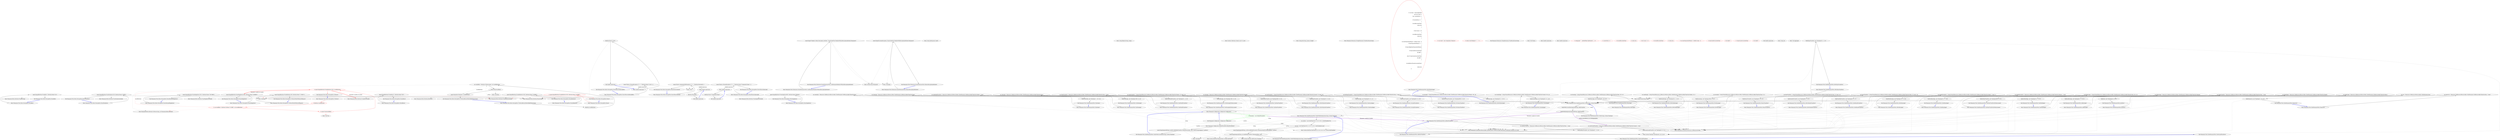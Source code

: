 digraph  {
m2_51 [cluster="Humanizer.Bytes.ByteSize.FromBits(long)", file="EnumExtensions.cs", label="Entry Humanizer.Bytes.ByteSize.FromBits(long)", span="93-93"];
m2_5 [cluster="Unk.Equal", file="EnumExtensions.cs", label="Entry Unk.Equal", span=""];
m2_26 [cluster="Humanizer.Tests.Bytes.ParsingTests.TryParseWorksWithLotsOfSpaces()", file="EnumExtensions.cs", label="Entry Humanizer.Tests.Bytes.ParsingTests.TryParseWorksWithLotsOfSpaces()", span="45-45"];
m2_27 [cluster="Humanizer.Tests.Bytes.ParsingTests.TryParseWorksWithLotsOfSpaces()", file="EnumExtensions.cs", label="Assert.Equal(ByteSize.FromKilobytes(100), ByteSize.Parse('' 100 KB ''))", span="47-47"];
m2_28 [cluster="Humanizer.Tests.Bytes.ParsingTests.TryParseWorksWithLotsOfSpaces()", file="EnumExtensions.cs", label="Exit Humanizer.Tests.Bytes.ParsingTests.TryParseWorksWithLotsOfSpaces()", span="45-45"];
m2_12 [cluster="Humanizer.Bytes.ByteSize.TryParse(string, out Humanizer.Bytes.ByteSize)", file="EnumExtensions.cs", label="Entry Humanizer.Bytes.ByteSize.TryParse(string, out Humanizer.Bytes.ByteSize)", span="280-280"];
m2_17 [cluster="Humanizer.Bytes.ByteSize.FromMegabytes(double)", file="EnumExtensions.cs", label="Entry Humanizer.Bytes.ByteSize.FromMegabytes(double)", span="108-108"];
m2_55 [cluster="Humanizer.Bytes.ByteSize.FromBytes(double)", file="EnumExtensions.cs", label="Entry Humanizer.Bytes.ByteSize.FromBytes(double)", span="98-98"];
m2_32 [cluster="Unk.>", file="EnumExtensions.cs", label="Entry Unk.>", span=""];
m2_18 [cluster="Humanizer.Tests.Bytes.ParsingTests.TryParseReturnsFalseOnBadValue(string)", file="EnumExtensions.cs", label="Entry Humanizer.Tests.Bytes.ParsingTests.TryParseReturnsFalseOnBadValue(string)", span="35-35"];
m2_19 [cluster="Humanizer.Tests.Bytes.ParsingTests.TryParseReturnsFalseOnBadValue(string)", file="EnumExtensions.cs", label="ByteSize resultByteSize", span="37-37"];
m2_20 [cluster="Humanizer.Tests.Bytes.ParsingTests.TryParseReturnsFalseOnBadValue(string)", file="EnumExtensions.cs", label="var resultBool = ByteSize.TryParse(input, out resultByteSize)", span="38-38"];
m2_21 [cluster="Humanizer.Tests.Bytes.ParsingTests.TryParseReturnsFalseOnBadValue(string)", file="EnumExtensions.cs", label="Assert.False(resultBool)", span="40-40"];
m2_22 [cluster="Humanizer.Tests.Bytes.ParsingTests.TryParseReturnsFalseOnBadValue(string)", file="EnumExtensions.cs", label="Assert.Equal(new ByteSize(), resultByteSize)", span="41-41"];
m2_23 [cluster="Humanizer.Tests.Bytes.ParsingTests.TryParseReturnsFalseOnBadValue(string)", file="EnumExtensions.cs", label="Exit Humanizer.Tests.Bytes.ParsingTests.TryParseReturnsFalseOnBadValue(string)", span="35-35"];
m2_24 [cluster="Unk.False", file="EnumExtensions.cs", label="Entry Unk.False", span=""];
m2_48 [cluster="Humanizer.Tests.Bytes.ParsingTests.ParseBits()", file="EnumExtensions.cs", label="Entry Humanizer.Tests.Bytes.ParsingTests.ParseBits()", span="69-69"];
m2_49 [cluster="Humanizer.Tests.Bytes.ParsingTests.ParseBits()", file="EnumExtensions.cs", label="Assert.Equal(ByteSize.FromBits(1), ByteSize.Parse(''1b''))", span="71-71"];
m2_50 [cluster="Humanizer.Tests.Bytes.ParsingTests.ParseBits()", file="EnumExtensions.cs", label="Exit Humanizer.Tests.Bytes.ParsingTests.ParseBits()", span="69-69"];
m2_42 [cluster="Humanizer.Tests.Bytes.ParsingTests.ParseThrowsOnNull()", file="EnumExtensions.cs", label="Entry Humanizer.Tests.Bytes.ParsingTests.ParseThrowsOnNull()", span="63-63"];
m2_43 [cluster="Humanizer.Tests.Bytes.ParsingTests.ParseThrowsOnNull()", file="EnumExtensions.cs", label="Assert.Throws<ArgumentNullException>(() => { ByteSize.Parse(null); })", span="65-65"];
m2_44 [cluster="Humanizer.Tests.Bytes.ParsingTests.ParseThrowsOnNull()", file="EnumExtensions.cs", label="Exit Humanizer.Tests.Bytes.ParsingTests.ParseThrowsOnNull()", span="63-63"];
m2_4 [cluster="Humanizer.Bytes.ByteSize.Parse(string)", file="EnumExtensions.cs", label="Entry Humanizer.Bytes.ByteSize.Parse(string)", span="354-354"];
m2_29 [cluster="Humanizer.Tests.Bytes.ParsingTests.ParseThrowsOnPartialBits()", file="EnumExtensions.cs", label="Entry Humanizer.Tests.Bytes.ParsingTests.ParseThrowsOnPartialBits()", span="51-51"];
m2_30 [cluster="Humanizer.Tests.Bytes.ParsingTests.ParseThrowsOnPartialBits()", file="EnumExtensions.cs", label="Assert.Throws<FormatException>(() => { ByteSize.Parse(''10.5b''); })", span="53-53"];
m2_31 [cluster="Humanizer.Tests.Bytes.ParsingTests.ParseThrowsOnPartialBits()", file="EnumExtensions.cs", label="Exit Humanizer.Tests.Bytes.ParsingTests.ParseThrowsOnPartialBits()", span="51-51"];
m2_66 [cluster="Humanizer.Tests.Bytes.ParsingTests.ParseTerabytes()", file="EnumExtensions.cs", label="Entry Humanizer.Tests.Bytes.ParsingTests.ParseTerabytes()", span="99-99"];
m2_67 [cluster="Humanizer.Tests.Bytes.ParsingTests.ParseTerabytes()", file="EnumExtensions.cs", label="Assert.Equal(ByteSize.FromTerabytes(100), ByteSize.Parse(''100TB''))", span="101-101"];
m2_68 [cluster="Humanizer.Tests.Bytes.ParsingTests.ParseTerabytes()", file="EnumExtensions.cs", label="Exit Humanizer.Tests.Bytes.ParsingTests.ParseTerabytes()", span="99-99"];
m2_69 [cluster="Humanizer.Bytes.ByteSize.FromTerabytes(double)", file="EnumExtensions.cs", label="Entry Humanizer.Bytes.ByteSize.FromTerabytes(double)", span="118-118"];
m2_36 [cluster="Humanizer.Tests.Bytes.ParsingTests.ParseThrowsOnInvalid()", file="EnumExtensions.cs", label="Entry Humanizer.Tests.Bytes.ParsingTests.ParseThrowsOnInvalid()", span="57-57"];
m2_37 [cluster="Humanizer.Tests.Bytes.ParsingTests.ParseThrowsOnInvalid()", file="EnumExtensions.cs", label="Assert.Throws<FormatException>(() => { ByteSize.Parse(''Unexpected Value''); })", span="59-59"];
m2_38 [cluster="Humanizer.Tests.Bytes.ParsingTests.ParseThrowsOnInvalid()", file="EnumExtensions.cs", label="Exit Humanizer.Tests.Bytes.ParsingTests.ParseThrowsOnInvalid()", span="57-57"];
m2_59 [cluster="Humanizer.Tests.Bytes.ParsingTests.ParseMegabytes()", file="EnumExtensions.cs", label="Entry Humanizer.Tests.Bytes.ParsingTests.ParseMegabytes()", span="87-87"];
m2_60 [cluster="Humanizer.Tests.Bytes.ParsingTests.ParseMegabytes()", file="EnumExtensions.cs", label="Assert.Equal(ByteSize.FromMegabytes(1000), ByteSize.Parse(''1000MB''))", span="89-89"];
m2_61 [cluster="Humanizer.Tests.Bytes.ParsingTests.ParseMegabytes()", file="EnumExtensions.cs", label="Exit Humanizer.Tests.Bytes.ParsingTests.ParseMegabytes()", span="87-87"];
m2_56 [cluster="Humanizer.Tests.Bytes.ParsingTests.ParseKilobytes()", file="EnumExtensions.cs", label="Entry Humanizer.Tests.Bytes.ParsingTests.ParseKilobytes()", span="81-81"];
m2_57 [cluster="Humanizer.Tests.Bytes.ParsingTests.ParseKilobytes()", file="EnumExtensions.cs", label="Assert.Equal(ByteSize.FromKilobytes(1020), ByteSize.Parse(''1020KB''))", span="83-83"];
m2_58 [cluster="Humanizer.Tests.Bytes.ParsingTests.ParseKilobytes()", file="EnumExtensions.cs", label="Exit Humanizer.Tests.Bytes.ParsingTests.ParseKilobytes()", span="81-81"];
m2_65 [cluster="Humanizer.Bytes.ByteSize.FromGigabytes(double)", file="EnumExtensions.cs", label="Entry Humanizer.Bytes.ByteSize.FromGigabytes(double)", span="113-113"];
m2_3 [cluster="Humanizer.Bytes.ByteSize.FromKilobytes(double)", file="EnumExtensions.cs", label="Entry Humanizer.Bytes.ByteSize.FromKilobytes(double)", span="103-103"];
m2_0 [cluster="Humanizer.Tests.Bytes.ParsingTests.Parse()", file="EnumExtensions.cs", label="Entry Humanizer.Tests.Bytes.ParsingTests.Parse()", span="10-10"];
m2_1 [cluster="Humanizer.Tests.Bytes.ParsingTests.Parse()", color=red, community=0, file="EnumExtensions.cs", label="0: Assert.Equal(ByteSize.FromKilobytes(1020), ByteSize.Parse(''1020KB''))", span="12-12"];
m2_2 [cluster="Humanizer.Tests.Bytes.ParsingTests.Parse()", file="EnumExtensions.cs", label="Exit Humanizer.Tests.Bytes.ParsingTests.Parse()", span="10-10"];
m2_45 [cluster="lambda expression", file="EnumExtensions.cs", label="Entry lambda expression", span="65-65"];
m2_33 [cluster="lambda expression", file="EnumExtensions.cs", label="Entry lambda expression", span="53-53"];
m2_34 [cluster="lambda expression", file="EnumExtensions.cs", label="ByteSize.Parse(''10.5b'')", span="53-53"];
m2_35 [cluster="lambda expression", file="EnumExtensions.cs", label="Exit lambda expression", span="53-53"];
m2_39 [cluster="lambda expression", file="EnumExtensions.cs", label="Entry lambda expression", span="59-59"];
m2_40 [cluster="lambda expression", file="EnumExtensions.cs", label="ByteSize.Parse(''Unexpected Value'')", span="59-59"];
m2_41 [cluster="lambda expression", file="EnumExtensions.cs", label="Exit lambda expression", span="59-59"];
m2_46 [cluster="lambda expression", file="EnumExtensions.cs", label="ByteSize.Parse(null)", span="65-65"];
m2_47 [cluster="lambda expression", file="EnumExtensions.cs", label="Exit lambda expression", span="65-65"];
m2_62 [cluster="Humanizer.Tests.Bytes.ParsingTests.ParseGigabytes()", file="EnumExtensions.cs", label="Entry Humanizer.Tests.Bytes.ParsingTests.ParseGigabytes()", span="93-93"];
m2_63 [cluster="Humanizer.Tests.Bytes.ParsingTests.ParseGigabytes()", file="EnumExtensions.cs", label="Assert.Equal(ByteSize.FromGigabytes(805), ByteSize.Parse(''805GB''))", span="95-95"];
m2_64 [cluster="Humanizer.Tests.Bytes.ParsingTests.ParseGigabytes()", file="EnumExtensions.cs", label="Exit Humanizer.Tests.Bytes.ParsingTests.ParseGigabytes()", span="93-93"];
m2_13 [cluster="Unk.True", file="EnumExtensions.cs", label="Entry Unk.True", span=""];
m2_25 [cluster="Humanizer.Bytes.ByteSize.ByteSize()", file="EnumExtensions.cs", label="Entry Humanizer.Bytes.ByteSize.ByteSize()", span="8-8"];
m2_52 [cluster="Humanizer.Tests.Bytes.ParsingTests.ParseBytes()", file="EnumExtensions.cs", label="Entry Humanizer.Tests.Bytes.ParsingTests.ParseBytes()", span="75-75"];
m2_53 [cluster="Humanizer.Tests.Bytes.ParsingTests.ParseBytes()", file="EnumExtensions.cs", label="Assert.Equal(ByteSize.FromBytes(1), ByteSize.Parse(''1B''))", span="77-77"];
m2_54 [cluster="Humanizer.Tests.Bytes.ParsingTests.ParseBytes()", file="EnumExtensions.cs", label="Exit Humanizer.Tests.Bytes.ParsingTests.ParseBytes()", span="75-75"];
m2_6 [cluster="Humanizer.Tests.Bytes.ParsingTests.TryParse()", file="EnumExtensions.cs", label="Entry Humanizer.Tests.Bytes.ParsingTests.TryParse()", span="16-16"];
m2_7 [cluster="Humanizer.Tests.Bytes.ParsingTests.TryParse()", color=red, community=0, file="EnumExtensions.cs", label="0: ByteSize resultByteSize", span="18-18"];
m2_8 [cluster="Humanizer.Tests.Bytes.ParsingTests.TryParse()", color=red, community=0, file="EnumExtensions.cs", label="0: var resultBool = ByteSize.TryParse(''1020KB'', out resultByteSize)", span="19-19"];
m2_9 [cluster="Humanizer.Tests.Bytes.ParsingTests.TryParse()", color=red, community=0, file="EnumExtensions.cs", label="0: Assert.True(resultBool)", span="21-21"];
m2_10 [cluster="Humanizer.Tests.Bytes.ParsingTests.TryParse()", color=red, community=0, file="EnumExtensions.cs", label="0: Assert.Equal(ByteSize.FromKilobytes(1020), resultByteSize)", span="22-22"];
m2_11 [cluster="Humanizer.Tests.Bytes.ParsingTests.TryParse()", file="EnumExtensions.cs", label="Exit Humanizer.Tests.Bytes.ParsingTests.TryParse()", span="16-16"];
m2_14 [cluster="Humanizer.Tests.Bytes.ParsingTests.ParseDecimalMegabytes()", file="EnumExtensions.cs", label="Entry Humanizer.Tests.Bytes.ParsingTests.ParseDecimalMegabytes()", span="26-26"];
m2_15 [cluster="Humanizer.Tests.Bytes.ParsingTests.ParseDecimalMegabytes()", file="EnumExtensions.cs", label="Assert.Equal(ByteSize.FromMegabytes(100.5), ByteSize.Parse(''100.5MB''))", span="28-28"];
m2_16 [cluster="Humanizer.Tests.Bytes.ParsingTests.ParseDecimalMegabytes()", file="EnumExtensions.cs", label="Exit Humanizer.Tests.Bytes.ParsingTests.ParseDecimalMegabytes()", span="26-26"];
m3_4 [cluster="Unk.Equal", file="EnumExtensionsTests.cs", label="Entry Unk.Equal", span=""];
m3_5 [cluster="Humanizer.Tests.Extensions.EnumExtensionsTests.CanHumanizeMembersWithoutDescriptionAttribute()", file="EnumExtensionsTests.cs", label="Entry Humanizer.Tests.Extensions.EnumExtensionsTests.CanHumanizeMembersWithoutDescriptionAttribute()", span="24-24"];
m3_6 [cluster="Humanizer.Tests.Extensions.EnumExtensionsTests.CanHumanizeMembersWithoutDescriptionAttribute()", file="EnumExtensionsTests.cs", label="Assert.Equal(''Member without description attribute'', EnumUnderTest.MemberWithoutDescriptionAttribute.Humanize())", span="26-26"];
m3_7 [cluster="Humanizer.Tests.Extensions.EnumExtensionsTests.CanHumanizeMembersWithoutDescriptionAttribute()", file="EnumExtensionsTests.cs", label="Exit Humanizer.Tests.Extensions.EnumExtensionsTests.CanHumanizeMembersWithoutDescriptionAttribute()", span="24-24"];
m3_3 [cluster="System.Enum.Humanize()", file="EnumExtensionsTests.cs", label="Entry System.Enum.Humanize()", span="8-8"];
m3_0 [cluster="Humanizer.Tests.Extensions.EnumExtensionsTests.HonorsDescriptionAttribute()", file="EnumExtensionsTests.cs", label="Entry Humanizer.Tests.Extensions.EnumExtensionsTests.HonorsDescriptionAttribute()", span="18-18"];
m3_1 [cluster="Humanizer.Tests.Extensions.EnumExtensionsTests.HonorsDescriptionAttribute()", file="EnumExtensionsTests.cs", label="Assert.Equal(CustomDescription, EnumUnderTest.MemberWithDescriptionAttribute.Humanize())", span="20-20"];
m3_2 [cluster="Humanizer.Tests.Extensions.EnumExtensionsTests.HonorsDescriptionAttribute()", file="EnumExtensionsTests.cs", label="Exit Humanizer.Tests.Extensions.EnumExtensionsTests.HonorsDescriptionAttribute()", span="18-18"];
m4_3 [cluster="string.Split(params char[])", file="StringExtensions.cs", label="Entry string.Split(params char[])", span="0-0"];
m4_14 [cluster="string.Replace(string, string)", file="StringExtensions.cs", label="Entry string.Replace(string, string)", span="0-0"];
m4_10 [cluster="System.Collections.Generic.List<T>.List()", file="StringExtensions.cs", label="Entry System.Collections.Generic.List<T>.List()", span="0-0"];
m4_4 [cluster="string.Join(string, params string[])", file="StringExtensions.cs", label="Entry string.Join(string, params string[])", span="0-0"];
m4_5 [cluster="Humanize.Extensions.StringExtensions.FromPascalCase(string)", file="StringExtensions.cs", label="Entry Humanize.Extensions.StringExtensions.FromPascalCase(string)", span="9-9"];
m4_6 [cluster="Humanize.Extensions.StringExtensions.FromPascalCase(string)", color=red, community=0, file="StringExtensions.cs", label="0: var chars = name.Aggregate(\r\n                new List<char>(),\r\n                (list, currentChar) =>\r\n                {\r\n                    if (currentChar == ' ')\r\n                    {\r\n                        list.Add(currentChar);\r\n                        return list;\r\n                    }\r\n\r\n                    if (list.Count == 0)\r\n                    {\r\n                        list.Add(currentChar);\r\n                        return list;\r\n                    }\r\n\r\n                    var lastCharacterInTheList = list[list.Count - 1];\r\n                    if (lastCharacterInTheList != ' ')\r\n                    {\r\n                        if (char.IsDigit(lastCharacterInTheList))\r\n                        {\r\n                            if (char.IsLetter(currentChar))\r\n                                list.Add(' ');\r\n                        }\r\n                        else if (!char.IsLower(currentChar))\r\n                            list.Add(' ');\r\n                    }\r\n\r\n                    list.Add(char.ToLower(currentChar));\r\n\r\n                    return list;\r\n                })", span="11-42"];
m4_7 [cluster="Humanize.Extensions.StringExtensions.FromPascalCase(string)", color=red, community=0, file="StringExtensions.cs", label="0: var result = new string(chars.ToArray())", span="44-44"];
m4_8 [cluster="Humanize.Extensions.StringExtensions.FromPascalCase(string)", color=red, community=0, file="StringExtensions.cs", label="0: return result.Replace('' i '', '' I '');", span="45-45"];
m4_9 [cluster="Humanize.Extensions.StringExtensions.FromPascalCase(string)", file="StringExtensions.cs", label="Exit Humanize.Extensions.StringExtensions.FromPascalCase(string)", span="9-9"];
m4_13 [cluster="Unk.ToArray", file="StringExtensions.cs", label="Entry Unk.ToArray", span=""];
m4_15 [cluster="lambda expression", file="StringExtensions.cs", label="Entry lambda expression", span="13-42"];
m4_0 [cluster="lambda expression", file="StringExtensions.cs", label="Entry lambda expression", span="8-8"];
m4_1 [cluster="lambda expression", color=red, community=0, file="StringExtensions.cs", label="0: string.Join('' '', methodName.Split(new[] { '_' }))", span="8-8"];
m4_16 [cluster="lambda expression", color=red, community=0, file="StringExtensions.cs", label="0: currentChar == ' '", span="15-15"];
m4_17 [cluster="lambda expression", color=red, community=0, file="StringExtensions.cs", label="0: list.Add(currentChar)", span="17-17"];
m4_18 [cluster="lambda expression", color=red, community=0, file="StringExtensions.cs", label="0: return list;", span="18-18"];
m4_19 [cluster="lambda expression", color=red, community=0, file="StringExtensions.cs", label="0: list.Count == 0", span="21-21"];
m4_20 [cluster="lambda expression", color=red, community=0, file="StringExtensions.cs", label="0: list.Add(currentChar)", span="23-23"];
m4_21 [cluster="lambda expression", color=red, community=0, file="StringExtensions.cs", label="0: return list;", span="24-24"];
m4_22 [cluster="lambda expression", color=red, community=0, file="StringExtensions.cs", label="0: var lastCharacterInTheList = list[list.Count - 1]", span="27-27"];
m4_25 [cluster="lambda expression", color=red, community=0, file="StringExtensions.cs", label="0: char.IsLetter(currentChar)", span="32-32"];
m4_26 [cluster="lambda expression", color=red, community=0, file="StringExtensions.cs", label="0: list.Add(' ')", span="33-33"];
m4_27 [cluster="lambda expression", color=red, community=0, file="StringExtensions.cs", label="0: !char.IsLower(currentChar)", span="35-35"];
m4_28 [cluster="lambda expression", color=red, community=0, file="StringExtensions.cs", label="0: list.Add(' ')", span="36-36"];
m4_2 [cluster="lambda expression", file="StringExtensions.cs", label="Exit lambda expression", span="8-8"];
m4_12 [cluster="string.cstr", file="StringExtensions.cs", label="Entry string.cstr", span=""];
m4_11 [cluster="Unk.Aggregate", file="StringExtensions.cs", label="Entry Unk.Aggregate", span=""];
m5_92 [cluster="Humanizer.Tests.DateHumanizeTests.AFewMinutesAgo()", file="StringExtensionsTests.cs", label="Entry Humanizer.Tests.DateHumanizeTests.AFewMinutesAgo()", span="153-153"];
m5_93 [cluster="Humanizer.Tests.DateHumanizeTests.AFewMinutesAgo()", file="StringExtensionsTests.cs", label="var minsAgo = string.Format(Resources.GetResource(ResourceKeys.DateHumanize.GetResourceKey(TimeUnit.Minute, 10)), 10)", span="155-155"];
m5_94 [cluster="Humanizer.Tests.DateHumanizeTests.AFewMinutesAgo()", file="StringExtensionsTests.cs", label="Verify(minsAgo, new TimeSpan(0, 0, -10, 0))", span="156-156"];
m5_95 [cluster="Humanizer.Tests.DateHumanizeTests.AFewMinutesAgo()", file="StringExtensionsTests.cs", label="Exit Humanizer.Tests.DateHumanizeTests.AFewMinutesAgo()", span="153-153"];
m5_7 [cluster="System.DateTime.Humanize(bool, System.DateTime?)", file="StringExtensionsTests.cs", label="Entry System.DateTime.Humanize(bool, System.DateTime?)", span="18-18"];
m5_52 [cluster="Humanizer.Tests.DateHumanizeTests.AFewDaysFromNow()", file="StringExtensionsTests.cs", label="Entry Humanizer.Tests.DateHumanizeTests.AFewDaysFromNow()", span="83-83"];
m5_53 [cluster="Humanizer.Tests.DateHumanizeTests.AFewDaysFromNow()", file="StringExtensionsTests.cs", label="var daysFromNow = string.Format(Resources.GetResource(ResourceKeys.DateHumanize.GetResourceKey(TimeUnit.Day, 10, true)), 10)", span="85-85"];
m5_54 [cluster="Humanizer.Tests.DateHumanizeTests.AFewDaysFromNow()", file="StringExtensionsTests.cs", label="Verify(daysFromNow, new TimeSpan(10, 1, 0, 0))", span="86-86"];
m5_55 [cluster="Humanizer.Tests.DateHumanizeTests.AFewDaysFromNow()", file="StringExtensionsTests.cs", label="Exit Humanizer.Tests.DateHumanizeTests.AFewDaysFromNow()", span="83-83"];
m5_36 [cluster="Humanizer.Tests.DateHumanizeTests.AFewMinutesFromNow()", file="StringExtensionsTests.cs", label="Entry Humanizer.Tests.DateHumanizeTests.AFewMinutesFromNow()", span="55-55"];
m5_37 [cluster="Humanizer.Tests.DateHumanizeTests.AFewMinutesFromNow()", file="StringExtensionsTests.cs", label="var minsFromNow = string.Format(Resources.GetResource(ResourceKeys.DateHumanize.GetResourceKey(TimeUnit.Minute, 10, true)), 10)", span="57-57"];
m5_38 [cluster="Humanizer.Tests.DateHumanizeTests.AFewMinutesFromNow()", file="StringExtensionsTests.cs", label="Verify(minsFromNow, new TimeSpan(0, 0, 10, 0))", span="58-58"];
m5_39 [cluster="Humanizer.Tests.DateHumanizeTests.AFewMinutesFromNow()", file="StringExtensionsTests.cs", label="Exit Humanizer.Tests.DateHumanizeTests.AFewMinutesFromNow()", span="55-55"];
m5_72 [cluster="Humanizer.Tests.DateHumanizeTests.FewYearsFromNow()", file="StringExtensionsTests.cs", label="Entry Humanizer.Tests.DateHumanizeTests.FewYearsFromNow()", span="118-118"];
m5_73 [cluster="Humanizer.Tests.DateHumanizeTests.FewYearsFromNow()", file="StringExtensionsTests.cs", label="var fewYearsFromNow = string.Format(Resources.GetResource(ResourceKeys.DateHumanize.GetResourceKey(TimeUnit.Year, 2, true)), 2)", span="120-120"];
m5_74 [cluster="Humanizer.Tests.DateHumanizeTests.FewYearsFromNow()", file="StringExtensionsTests.cs", label="Verify(fewYearsFromNow, new TimeSpan(900, 0, 0, 0))", span="121-121"];
m5_75 [cluster="Humanizer.Tests.DateHumanizeTests.FewYearsFromNow()", file="StringExtensionsTests.cs", label="Exit Humanizer.Tests.DateHumanizeTests.FewYearsFromNow()", span="118-118"];
m5_120 [cluster="Humanizer.Tests.DateHumanizeTests.OneYearAgoIsNotAccureate()", file="StringExtensionsTests.cs", label="Entry Humanizer.Tests.DateHumanizeTests.OneYearAgoIsNotAccureate()", span="202-202"];
m5_121 [cluster="Humanizer.Tests.DateHumanizeTests.OneYearAgoIsNotAccureate()", file="StringExtensionsTests.cs", label="var aYearAgo = Resources.GetResource(ResourceKeys.DateHumanize.GetResourceKey(TimeUnit.Year))", span="204-204"];
m5_122 [cluster="Humanizer.Tests.DateHumanizeTests.OneYearAgoIsNotAccureate()", file="StringExtensionsTests.cs", label="Verify(aYearAgo, new TimeSpan(-360, 0, 0, 0))", span="205-205"];
m5_123 [cluster="Humanizer.Tests.DateHumanizeTests.OneYearAgoIsNotAccureate()", file="StringExtensionsTests.cs", label="Exit Humanizer.Tests.DateHumanizeTests.OneYearAgoIsNotAccureate()", span="202-202"];
m5_8 [cluster="Unk.Equal", file="StringExtensionsTests.cs", label="Entry Unk.Equal", span=""];
m5_9 [cluster="Humanizer.Tests.DateHumanizeTests.VerifyWithDateInjection(string, System.TimeSpan)", file="StringExtensionsTests.cs", label="Entry Humanizer.Tests.DateHumanizeTests.VerifyWithDateInjection(string, System.TimeSpan)", span="18-18"];
m5_10 [cluster="Humanizer.Tests.DateHumanizeTests.VerifyWithDateInjection(string, System.TimeSpan)", file="StringExtensionsTests.cs", label="var utcNow = new DateTime(2013, 6, 20, 9, 58, 22, DateTimeKind.Utc)", span="20-20"];
m5_12 [cluster="Humanizer.Tests.DateHumanizeTests.VerifyWithDateInjection(string, System.TimeSpan)", file="StringExtensionsTests.cs", label="Assert.Equal(expectedString, utcNow.Add(deltaFromNow).Humanize(dateToCompareAgainst: utcNow))", span="23-23"];
m5_13 [cluster="Humanizer.Tests.DateHumanizeTests.VerifyWithDateInjection(string, System.TimeSpan)", file="StringExtensionsTests.cs", label="Assert.Equal(expectedString, now.Add(deltaFromNow).Humanize(false, now))", span="24-24"];
m5_11 [cluster="Humanizer.Tests.DateHumanizeTests.VerifyWithDateInjection(string, System.TimeSpan)", file="StringExtensionsTests.cs", label="var now = new DateTime(2013, 6, 20, 11, 58, 22, DateTimeKind.Local)", span="21-21"];
m5_14 [cluster="Humanizer.Tests.DateHumanizeTests.VerifyWithDateInjection(string, System.TimeSpan)", file="StringExtensionsTests.cs", label="Exit Humanizer.Tests.DateHumanizeTests.VerifyWithDateInjection(string, System.TimeSpan)", span="18-18"];
m5_56 [cluster="Humanizer.Tests.DateHumanizeTests.OneMonthFromNow()", file="StringExtensionsTests.cs", label="Entry Humanizer.Tests.DateHumanizeTests.OneMonthFromNow()", span="90-90"];
m5_57 [cluster="Humanizer.Tests.DateHumanizeTests.OneMonthFromNow()", file="StringExtensionsTests.cs", label="var oneMonthFromNow = Resources.GetResource(ResourceKeys.DateHumanize.GetResourceKey(TimeUnit.Month, 1, true))", span="92-92"];
m5_58 [cluster="Humanizer.Tests.DateHumanizeTests.OneMonthFromNow()", file="StringExtensionsTests.cs", label="Verify(oneMonthFromNow, new TimeSpan(31, 1, 0, 0))", span="93-93"];
m5_59 [cluster="Humanizer.Tests.DateHumanizeTests.OneMonthFromNow()", file="StringExtensionsTests.cs", label="Exit Humanizer.Tests.DateHumanizeTests.OneMonthFromNow()", span="90-90"];
m5_104 [cluster="Humanizer.Tests.DateHumanizeTests.Yesterday()", file="StringExtensionsTests.cs", label="Entry Humanizer.Tests.DateHumanizeTests.Yesterday()", span="174-174"];
m5_105 [cluster="Humanizer.Tests.DateHumanizeTests.Yesterday()", file="StringExtensionsTests.cs", label="var yesterday = Resources.GetResource(ResourceKeys.DateHumanize.GetResourceKey(TimeUnit.Day))", span="176-176"];
m5_106 [cluster="Humanizer.Tests.DateHumanizeTests.Yesterday()", file="StringExtensionsTests.cs", label="Verify(yesterday, new TimeSpan(-1, -10, 0, 0))", span="177-177"];
m5_107 [cluster="Humanizer.Tests.DateHumanizeTests.Yesterday()", file="StringExtensionsTests.cs", label="Exit Humanizer.Tests.DateHumanizeTests.Yesterday()", span="174-174"];
m5_26 [cluster="System.TimeSpan.TimeSpan(int, int, int, int)", file="StringExtensionsTests.cs", label="Entry System.TimeSpan.TimeSpan(int, int, int, int)", span="0-0"];
m5_20 [cluster="Humanizer.Tests.DateHumanizeTests.OneSecondFromNow()", file="StringExtensionsTests.cs", label="Entry Humanizer.Tests.DateHumanizeTests.OneSecondFromNow()", span="34-34"];
m5_21 [cluster="Humanizer.Tests.DateHumanizeTests.OneSecondFromNow()", file="StringExtensionsTests.cs", label="var oneSecondFromNow = Resources.GetResource(ResourceKeys.DateHumanize.GetResourceKey(TimeUnit.Second, 1, true))", span="36-36"];
m5_22 [cluster="Humanizer.Tests.DateHumanizeTests.OneSecondFromNow()", file="StringExtensionsTests.cs", label="Verify(oneSecondFromNow, new TimeSpan(0, 0, 0, 1))", span="37-37"];
m5_23 [cluster="Humanizer.Tests.DateHumanizeTests.OneSecondFromNow()", file="StringExtensionsTests.cs", label="Exit Humanizer.Tests.DateHumanizeTests.OneSecondFromNow()", span="34-34"];
m5_31 [cluster="string.Format(string, object)", file="StringExtensionsTests.cs", label="Entry string.Format(string, object)", span="0-0"];
m5_84 [cluster="Humanizer.Tests.DateHumanizeTests.SecondsAgo()", file="StringExtensionsTests.cs", label="Entry Humanizer.Tests.DateHumanizeTests.SecondsAgo()", span="139-139"];
m5_85 [cluster="Humanizer.Tests.DateHumanizeTests.SecondsAgo()", file="StringExtensionsTests.cs", label="var secondsAgo = string.Format(Resources.GetResource(ResourceKeys.DateHumanize.GetResourceKey(TimeUnit.Second, 10)), 10)", span="141-141"];
m5_86 [cluster="Humanizer.Tests.DateHumanizeTests.SecondsAgo()", file="StringExtensionsTests.cs", label="Verify(secondsAgo, new TimeSpan(0, 0, 0, -10))", span="142-142"];
m5_87 [cluster="Humanizer.Tests.DateHumanizeTests.SecondsAgo()", file="StringExtensionsTests.cs", label="Exit Humanizer.Tests.DateHumanizeTests.SecondsAgo()", span="139-139"];
m5_0 [cluster="Humanizer.Configuration.Configurator.Configurator()", file="StringExtensionsTests.cs", label="Entry Humanizer.Configuration.Configurator.Configurator()", span="12-12"];
m5_1 [cluster="Humanizer.Configuration.Configurator.Configurator()", color=green, community=0, file="StringExtensionsTests.cs", label="0: Formatter = new DefaultFormatter()", span="15-15"];
m5_3 [cluster="Humanizer.Configuration.DefaultFormatter.DefaultFormatter()", file="StringExtensionsTests.cs", label="Entry Humanizer.Configuration.DefaultFormatter.DefaultFormatter()", span="2-2"];
m5_4 [cluster="Humanizer.Tests.DateHumanizeTests.VerifyWithCurrentDate(string, System.TimeSpan)", file="StringExtensionsTests.cs", label="Assert.Equal(expectedString, localNow.Add(deltaFromNow).Humanize(utcDate: false, dateToCompareAgainst: localNow))", span="15-15"];
m5_2 [cluster="Humanizer.Configuration.Configurator.Configurator()", file="StringExtensionsTests.cs", label="Exit Humanizer.Configuration.Configurator.Configurator()", span="12-12"];
m5_5 [cluster="Humanizer.Tests.DateHumanizeTests.VerifyWithCurrentDate(string, System.TimeSpan)", file="StringExtensionsTests.cs", label="Exit Humanizer.Tests.DateHumanizeTests.VerifyWithCurrentDate(string, System.TimeSpan)", span="8-8"];
m5_40 [cluster="Humanizer.Tests.DateHumanizeTests.AnHourFromNow()", file="StringExtensionsTests.cs", label="Entry Humanizer.Tests.DateHumanizeTests.AnHourFromNow()", span="62-62"];
m5_41 [cluster="Humanizer.Tests.DateHumanizeTests.AnHourFromNow()", file="StringExtensionsTests.cs", label="var anHourFromNow = Resources.GetResource(ResourceKeys.DateHumanize.GetResourceKey(TimeUnit.Hour, 1, true))", span="64-64"];
m5_42 [cluster="Humanizer.Tests.DateHumanizeTests.AnHourFromNow()", file="StringExtensionsTests.cs", label="Verify(anHourFromNow, new TimeSpan(0, 1, 10, 0))", span="65-65"];
m5_43 [cluster="Humanizer.Tests.DateHumanizeTests.AnHourFromNow()", file="StringExtensionsTests.cs", label="Exit Humanizer.Tests.DateHumanizeTests.AnHourFromNow()", span="62-62"];
m5_24 [cluster="Humanizer.Localisation.ResourceKeys.DateHumanize.GetResourceKey(Humanizer.Localisation.TimeUnit, int, bool)", file="StringExtensionsTests.cs", label="Entry Humanizer.Localisation.ResourceKeys.DateHumanize.GetResourceKey(Humanizer.Localisation.TimeUnit, int, bool)", span="27-27"];
m5_124 [cluster="Humanizer.Tests.DateHumanizeTests.OneYearAgo()", file="StringExtensionsTests.cs", label="Entry Humanizer.Tests.DateHumanizeTests.OneYearAgo()", span="209-209"];
m5_125 [cluster="Humanizer.Tests.DateHumanizeTests.OneYearAgo()", file="StringExtensionsTests.cs", label="var aYearAgo = Resources.GetResource(ResourceKeys.DateHumanize.GetResourceKey(TimeUnit.Year))", span="211-211"];
m5_126 [cluster="Humanizer.Tests.DateHumanizeTests.OneYearAgo()", file="StringExtensionsTests.cs", label="Verify(aYearAgo, new TimeSpan(-400, 0, 0, 0))", span="212-212"];
m5_127 [cluster="Humanizer.Tests.DateHumanizeTests.OneYearAgo()", file="StringExtensionsTests.cs", label="Exit Humanizer.Tests.DateHumanizeTests.OneYearAgo()", span="209-209"];
m5_68 [cluster="Humanizer.Tests.DateHumanizeTests.OneYearFromNow()", file="StringExtensionsTests.cs", label="Entry Humanizer.Tests.DateHumanizeTests.OneYearFromNow()", span="111-111"];
m5_69 [cluster="Humanizer.Tests.DateHumanizeTests.OneYearFromNow()", file="StringExtensionsTests.cs", label="var aYearFromNow = Resources.GetResource(ResourceKeys.DateHumanize.GetResourceKey(TimeUnit.Year, 1, true))", span="113-113"];
m5_70 [cluster="Humanizer.Tests.DateHumanizeTests.OneYearFromNow()", file="StringExtensionsTests.cs", label="Verify(aYearFromNow, new TimeSpan(400, 0, 0, 0))", span="114-114"];
m5_71 [cluster="Humanizer.Tests.DateHumanizeTests.OneYearFromNow()", file="StringExtensionsTests.cs", label="Exit Humanizer.Tests.DateHumanizeTests.OneYearFromNow()", span="111-111"];
m5_27 [cluster="Humanizer.Tests.DateHumanizeTests.SecondsFromNow()", file="StringExtensionsTests.cs", label="Entry Humanizer.Tests.DateHumanizeTests.SecondsFromNow()", span="41-41"];
m5_28 [cluster="Humanizer.Tests.DateHumanizeTests.SecondsFromNow()", file="StringExtensionsTests.cs", label="var secsFromNow = string.Format(Resources.GetResource(ResourceKeys.DateHumanize.GetResourceKey(TimeUnit.Second, 10, true)), 10)", span="43-43"];
m5_29 [cluster="Humanizer.Tests.DateHumanizeTests.SecondsFromNow()", file="StringExtensionsTests.cs", label="Verify(secsFromNow, new TimeSpan(0, 0, 0, 10))", span="44-44"];
m5_30 [cluster="Humanizer.Tests.DateHumanizeTests.SecondsFromNow()", file="StringExtensionsTests.cs", label="Exit Humanizer.Tests.DateHumanizeTests.SecondsFromNow()", span="41-41"];
m5_15 [cluster="System.DateTime.DateTime(int, int, int, int, int, int, System.DateTimeKind)", file="StringExtensionsTests.cs", label="Entry System.DateTime.DateTime(int, int, int, int, int, int, System.DateTimeKind)", span="0-0"];
m5_80 [cluster="Humanizer.Tests.DateHumanizeTests.OneSecondAgo()", file="StringExtensionsTests.cs", label="Entry Humanizer.Tests.DateHumanizeTests.OneSecondAgo()", span="132-132"];
m5_81 [cluster="Humanizer.Tests.DateHumanizeTests.OneSecondAgo()", file="StringExtensionsTests.cs", label="var aSecAgo = Resources.GetResource(ResourceKeys.DateHumanize.GetResourceKey(TimeUnit.Second))", span="134-134"];
m5_82 [cluster="Humanizer.Tests.DateHumanizeTests.OneSecondAgo()", file="StringExtensionsTests.cs", label="Verify(aSecAgo, new TimeSpan(0, 0, 0, -1))", span="135-135"];
m5_83 [cluster="Humanizer.Tests.DateHumanizeTests.OneSecondAgo()", file="StringExtensionsTests.cs", label="Exit Humanizer.Tests.DateHumanizeTests.OneSecondAgo()", span="132-132"];
m5_6 [cluster="System.DateTime.Add(System.TimeSpan)", file="StringExtensionsTests.cs", label="Entry System.DateTime.Add(System.TimeSpan)", span="0-0"];
m5_88 [cluster="Humanizer.Tests.DateHumanizeTests.OneMinuteAgo()", file="StringExtensionsTests.cs", label="Entry Humanizer.Tests.DateHumanizeTests.OneMinuteAgo()", span="146-146"];
m5_89 [cluster="Humanizer.Tests.DateHumanizeTests.OneMinuteAgo()", file="StringExtensionsTests.cs", label="var aMinuteAgo = Resources.GetResource(ResourceKeys.DateHumanize.GetResourceKey(TimeUnit.Minute))", span="148-148"];
m5_90 [cluster="Humanizer.Tests.DateHumanizeTests.OneMinuteAgo()", file="StringExtensionsTests.cs", label="Verify(aMinuteAgo, new TimeSpan(0, 0, -1, -10))", span="149-149"];
m5_91 [cluster="Humanizer.Tests.DateHumanizeTests.OneMinuteAgo()", file="StringExtensionsTests.cs", label="Exit Humanizer.Tests.DateHumanizeTests.OneMinuteAgo()", span="146-146"];
m5_108 [cluster="Humanizer.Tests.DateHumanizeTests.AFewDaysAgo()", file="StringExtensionsTests.cs", label="Entry Humanizer.Tests.DateHumanizeTests.AFewDaysAgo()", span="181-181"];
m5_109 [cluster="Humanizer.Tests.DateHumanizeTests.AFewDaysAgo()", file="StringExtensionsTests.cs", label="var fewDaysAgo = string.Format(Resources.GetResource(ResourceKeys.DateHumanize.GetResourceKey(TimeUnit.Day, 10)), 10)", span="183-183"];
m5_110 [cluster="Humanizer.Tests.DateHumanizeTests.AFewDaysAgo()", file="StringExtensionsTests.cs", label="Verify(fewDaysAgo, new TimeSpan(-10, -1, 0, 0))", span="184-184"];
m5_111 [cluster="Humanizer.Tests.DateHumanizeTests.AFewDaysAgo()", file="StringExtensionsTests.cs", label="Exit Humanizer.Tests.DateHumanizeTests.AFewDaysAgo()", span="181-181"];
m5_64 [cluster="Humanizer.Tests.DateHumanizeTests.OneYearFromNowIsNotAccureate()", file="StringExtensionsTests.cs", label="Entry Humanizer.Tests.DateHumanizeTests.OneYearFromNowIsNotAccureate()", span="104-104"];
m5_65 [cluster="Humanizer.Tests.DateHumanizeTests.OneYearFromNowIsNotAccureate()", file="StringExtensionsTests.cs", label="var aYearFromNow = Resources.GetResource(ResourceKeys.DateHumanize.GetResourceKey(TimeUnit.Year, 1, true))", span="106-106"];
m5_66 [cluster="Humanizer.Tests.DateHumanizeTests.OneYearFromNowIsNotAccureate()", file="StringExtensionsTests.cs", label="Verify(aYearFromNow, new TimeSpan(360, 0, 0, 0))", span="107-107"];
m5_67 [cluster="Humanizer.Tests.DateHumanizeTests.OneYearFromNowIsNotAccureate()", file="StringExtensionsTests.cs", label="Exit Humanizer.Tests.DateHumanizeTests.OneYearFromNowIsNotAccureate()", span="104-104"];
m5_76 [cluster="Humanizer.Tests.DateHumanizeTests.JustNow()", file="StringExtensionsTests.cs", label="Entry Humanizer.Tests.DateHumanizeTests.JustNow()", span="125-125"];
m5_77 [cluster="Humanizer.Tests.DateHumanizeTests.JustNow()", file="StringExtensionsTests.cs", label="var now = Resources.GetResource(ResourceKeys.DateHumanize.Now)", span="127-127"];
m5_78 [cluster="Humanizer.Tests.DateHumanizeTests.JustNow()", file="StringExtensionsTests.cs", label="Verify(now, new TimeSpan(0, 0, 0, 0))", span="128-128"];
m5_79 [cluster="Humanizer.Tests.DateHumanizeTests.JustNow()", file="StringExtensionsTests.cs", label="Exit Humanizer.Tests.DateHumanizeTests.JustNow()", span="125-125"];
m5_44 [cluster="Humanizer.Tests.DateHumanizeTests.HoursFromNow()", file="StringExtensionsTests.cs", label="Entry Humanizer.Tests.DateHumanizeTests.HoursFromNow()", span="69-69"];
m5_45 [cluster="Humanizer.Tests.DateHumanizeTests.HoursFromNow()", file="StringExtensionsTests.cs", label="var hoursFromNow = string.Format(Resources.GetResource(ResourceKeys.DateHumanize.GetResourceKey(TimeUnit.Hour, 10, true)), 10)", span="71-71"];
m5_46 [cluster="Humanizer.Tests.DateHumanizeTests.HoursFromNow()", file="StringExtensionsTests.cs", label="Verify(hoursFromNow, new TimeSpan(0, 10, 0, 0))", span="72-72"];
m5_47 [cluster="Humanizer.Tests.DateHumanizeTests.HoursFromNow()", file="StringExtensionsTests.cs", label="Exit Humanizer.Tests.DateHumanizeTests.HoursFromNow()", span="69-69"];
m5_100 [cluster="Humanizer.Tests.DateHumanizeTests.HoursAgo()", file="StringExtensionsTests.cs", label="Entry Humanizer.Tests.DateHumanizeTests.HoursAgo()", span="167-167"];
m5_101 [cluster="Humanizer.Tests.DateHumanizeTests.HoursAgo()", file="StringExtensionsTests.cs", label="var hoursAgo = string.Format(Resources.GetResource(ResourceKeys.DateHumanize.GetResourceKey(TimeUnit.Hour, 10)), 10)", span="169-169"];
m5_102 [cluster="Humanizer.Tests.DateHumanizeTests.HoursAgo()", file="StringExtensionsTests.cs", label="Verify(hoursAgo, new TimeSpan(0, -10, 0, 0))", span="170-170"];
m5_103 [cluster="Humanizer.Tests.DateHumanizeTests.HoursAgo()", file="StringExtensionsTests.cs", label="Exit Humanizer.Tests.DateHumanizeTests.HoursAgo()", span="167-167"];
m5_112 [cluster="Humanizer.Tests.DateHumanizeTests.OneMonthAgo()", file="StringExtensionsTests.cs", label="Entry Humanizer.Tests.DateHumanizeTests.OneMonthAgo()", span="188-188"];
m5_113 [cluster="Humanizer.Tests.DateHumanizeTests.OneMonthAgo()", file="StringExtensionsTests.cs", label="var aMonthAgo = Resources.GetResource(ResourceKeys.DateHumanize.GetResourceKey(TimeUnit.Month))", span="190-190"];
m5_114 [cluster="Humanizer.Tests.DateHumanizeTests.OneMonthAgo()", file="StringExtensionsTests.cs", label="Verify(aMonthAgo, new TimeSpan(-31, -1, 0, 0))", span="191-191"];
m5_115 [cluster="Humanizer.Tests.DateHumanizeTests.OneMonthAgo()", file="StringExtensionsTests.cs", label="Exit Humanizer.Tests.DateHumanizeTests.OneMonthAgo()", span="188-188"];
m5_96 [cluster="Humanizer.Tests.DateHumanizeTests.AnHourAgo()", file="StringExtensionsTests.cs", label="Entry Humanizer.Tests.DateHumanizeTests.AnHourAgo()", span="160-160"];
m5_97 [cluster="Humanizer.Tests.DateHumanizeTests.AnHourAgo()", file="StringExtensionsTests.cs", label="var anHourAgo = Resources.GetResource(ResourceKeys.DateHumanize.GetResourceKey(TimeUnit.Hour))", span="162-162"];
m5_98 [cluster="Humanizer.Tests.DateHumanizeTests.AnHourAgo()", file="StringExtensionsTests.cs", label="Verify(anHourAgo, new TimeSpan(0, -1, -10, 0))", span="163-163"];
m5_99 [cluster="Humanizer.Tests.DateHumanizeTests.AnHourAgo()", file="StringExtensionsTests.cs", label="Exit Humanizer.Tests.DateHumanizeTests.AnHourAgo()", span="160-160"];
m5_116 [cluster="Humanizer.Tests.DateHumanizeTests.AFewMonthsAgo()", file="StringExtensionsTests.cs", label="Entry Humanizer.Tests.DateHumanizeTests.AFewMonthsAgo()", span="195-195"];
m5_117 [cluster="Humanizer.Tests.DateHumanizeTests.AFewMonthsAgo()", file="StringExtensionsTests.cs", label="var monthsAgo = string.Format(Resources.GetResource(ResourceKeys.DateHumanize.GetResourceKey(TimeUnit.Month, 2)), 2)", span="197-197"];
m5_118 [cluster="Humanizer.Tests.DateHumanizeTests.AFewMonthsAgo()", file="StringExtensionsTests.cs", label="Verify(monthsAgo, new TimeSpan(-62, -1, 0, 0))", span="198-198"];
m5_119 [cluster="Humanizer.Tests.DateHumanizeTests.AFewMonthsAgo()", file="StringExtensionsTests.cs", label="Exit Humanizer.Tests.DateHumanizeTests.AFewMonthsAgo()", span="195-195"];
m5_128 [cluster="Humanizer.Tests.DateHumanizeTests.FewYearsAgo()", file="StringExtensionsTests.cs", label="Entry Humanizer.Tests.DateHumanizeTests.FewYearsAgo()", span="216-216"];
m5_129 [cluster="Humanizer.Tests.DateHumanizeTests.FewYearsAgo()", file="StringExtensionsTests.cs", label="var yearsAgo = string.Format(Resources.GetResource(ResourceKeys.DateHumanize.GetResourceKey(TimeUnit.Year, 2)), 2)", span="218-218"];
m5_130 [cluster="Humanizer.Tests.DateHumanizeTests.FewYearsAgo()", file="StringExtensionsTests.cs", label="Verify(yearsAgo, new TimeSpan(-900, 0, 0, 0))", span="219-219"];
m5_131 [cluster="Humanizer.Tests.DateHumanizeTests.FewYearsAgo()", file="StringExtensionsTests.cs", label="Exit Humanizer.Tests.DateHumanizeTests.FewYearsAgo()", span="216-216"];
m5_32 [cluster="Humanizer.Tests.DateHumanizeTests.OneMinuteFromNow()", file="StringExtensionsTests.cs", label="Entry Humanizer.Tests.DateHumanizeTests.OneMinuteFromNow()", span="48-48"];
m5_33 [cluster="Humanizer.Tests.DateHumanizeTests.OneMinuteFromNow()", file="StringExtensionsTests.cs", label="var oneMinFromNow = Resources.GetResource(ResourceKeys.DateHumanize.GetResourceKey(TimeUnit.Minute, 1, true))", span="50-50"];
m5_34 [cluster="Humanizer.Tests.DateHumanizeTests.OneMinuteFromNow()", file="StringExtensionsTests.cs", label="Verify(oneMinFromNow, new TimeSpan(0, 0, 1, 1))", span="51-51"];
m5_35 [cluster="Humanizer.Tests.DateHumanizeTests.OneMinuteFromNow()", file="StringExtensionsTests.cs", label="Exit Humanizer.Tests.DateHumanizeTests.OneMinuteFromNow()", span="48-48"];
m5_25 [cluster="Humanizer.Localisation.Resources.GetResource(string)", file="StringExtensionsTests.cs", label="Entry Humanizer.Localisation.Resources.GetResource(string)", span="16-16"];
m5_48 [cluster="Humanizer.Tests.DateHumanizeTests.Tomorrow()", file="StringExtensionsTests.cs", label="Entry Humanizer.Tests.DateHumanizeTests.Tomorrow()", span="76-76"];
m5_49 [cluster="Humanizer.Tests.DateHumanizeTests.Tomorrow()", file="StringExtensionsTests.cs", label="var tomorrow = Resources.GetResource(ResourceKeys.DateHumanize.GetResourceKey(TimeUnit.Day, 1, true))", span="78-78"];
m5_50 [cluster="Humanizer.Tests.DateHumanizeTests.Tomorrow()", file="StringExtensionsTests.cs", label="Verify(tomorrow, new TimeSpan(1, 10, 0, 0))", span="79-79"];
m5_51 [cluster="Humanizer.Tests.DateHumanizeTests.Tomorrow()", file="StringExtensionsTests.cs", label="Exit Humanizer.Tests.DateHumanizeTests.Tomorrow()", span="76-76"];
m5_60 [cluster="Humanizer.Tests.DateHumanizeTests.AFewMonthsFromNow()", file="StringExtensionsTests.cs", label="Entry Humanizer.Tests.DateHumanizeTests.AFewMonthsFromNow()", span="97-97"];
m5_61 [cluster="Humanizer.Tests.DateHumanizeTests.AFewMonthsFromNow()", file="StringExtensionsTests.cs", label="var monthsFromNow = string.Format(Resources.GetResource(ResourceKeys.DateHumanize.GetResourceKey(TimeUnit.Month, 2, true)), 2)", span="99-99"];
m5_62 [cluster="Humanizer.Tests.DateHumanizeTests.AFewMonthsFromNow()", file="StringExtensionsTests.cs", label="Verify(monthsFromNow, new TimeSpan(62, 1, 0, 0))", span="100-100"];
m5_63 [cluster="Humanizer.Tests.DateHumanizeTests.AFewMonthsFromNow()", file="StringExtensionsTests.cs", label="Exit Humanizer.Tests.DateHumanizeTests.AFewMonthsFromNow()", span="97-97"];
m5_16 [cluster="Humanizer.Tests.DateHumanizeTests.Verify(string, System.TimeSpan)", file="StringExtensionsTests.cs", label="Entry Humanizer.Tests.DateHumanizeTests.Verify(string, System.TimeSpan)", span="27-27"];
m5_17 [cluster="Humanizer.Tests.DateHumanizeTests.Verify(string, System.TimeSpan)", file="StringExtensionsTests.cs", label="VerifyWithCurrentDate(expectedString, deltaFromNow)", span="29-29"];
m5_18 [cluster="Humanizer.Tests.DateHumanizeTests.Verify(string, System.TimeSpan)", file="StringExtensionsTests.cs", label="VerifyWithDateInjection(expectedString, deltaFromNow)", span="30-30"];
m5_19 [cluster="Humanizer.Tests.DateHumanizeTests.Verify(string, System.TimeSpan)", file="StringExtensionsTests.cs", label="Exit Humanizer.Tests.DateHumanizeTests.Verify(string, System.TimeSpan)", span="27-27"];
m2_26 -> m2_27  [key=0, style=solid];
m2_27 -> m2_28  [key=0, style=solid];
m2_27 -> m2_3  [key=2, style=dotted];
m2_27 -> m2_4  [key=2, style=dotted];
m2_27 -> m2_5  [key=2, style=dotted];
m2_28 -> m2_26  [color=blue, key=0, style=bold];
m2_18 -> m2_19  [key=0, style=solid];
m2_18 -> m2_20  [color=darkseagreen4, key=1, label=string, style=dashed];
m2_19 -> m2_20  [key=0, style=solid];
m2_20 -> m2_21  [key=0, style=solid];
m2_20 -> m2_12  [key=2, style=dotted];
m2_20 -> m2_22  [color=darkseagreen4, key=1, label=resultByteSize, style=dashed];
m2_21 -> m2_22  [key=0, style=solid];
m2_21 -> m2_24  [key=2, style=dotted];
m2_22 -> m2_23  [key=0, style=solid];
m2_22 -> m2_25  [key=2, style=dotted];
m2_22 -> m2_5  [key=2, style=dotted];
m2_23 -> m2_18  [color=blue, key=0, style=bold];
m2_48 -> m2_49  [key=0, style=solid];
m2_49 -> m2_50  [key=0, style=solid];
m2_49 -> m2_51  [key=2, style=dotted];
m2_49 -> m2_4  [key=2, style=dotted];
m2_49 -> m2_5  [key=2, style=dotted];
m2_50 -> m2_48  [color=blue, key=0, style=bold];
m2_42 -> m2_43  [key=0, style=solid];
m2_43 -> m2_44  [key=0, style=solid];
m2_43 -> m2_32  [key=2, style=dotted];
m2_43 -> m2_45  [color=darkseagreen4, key=1, label="lambda expression", style=dashed];
m2_44 -> m2_42  [color=blue, key=0, style=bold];
m2_29 -> m2_30  [key=0, style=solid];
m2_30 -> m2_31  [key=0, style=solid];
m2_30 -> m2_32  [key=2, style=dotted];
m2_30 -> m2_33  [color=darkseagreen4, key=1, label="lambda expression", style=dashed];
m2_31 -> m2_29  [color=blue, key=0, style=bold];
m2_66 -> m2_67  [key=0, style=solid];
m2_67 -> m2_68  [key=0, style=solid];
m2_67 -> m2_69  [key=2, style=dotted];
m2_67 -> m2_4  [key=2, style=dotted];
m2_67 -> m2_5  [key=2, style=dotted];
m2_68 -> m2_66  [color=blue, key=0, style=bold];
m2_36 -> m2_37  [key=0, style=solid];
m2_37 -> m2_38  [key=0, style=solid];
m2_37 -> m2_32  [key=2, style=dotted];
m2_37 -> m2_39  [color=darkseagreen4, key=1, label="lambda expression", style=dashed];
m2_38 -> m2_36  [color=blue, key=0, style=bold];
m2_59 -> m2_60  [key=0, style=solid];
m2_60 -> m2_61  [key=0, style=solid];
m2_60 -> m2_17  [key=2, style=dotted];
m2_60 -> m2_4  [key=2, style=dotted];
m2_60 -> m2_5  [key=2, style=dotted];
m2_61 -> m2_59  [color=blue, key=0, style=bold];
m2_56 -> m2_57  [key=0, style=solid];
m2_57 -> m2_58  [key=0, style=solid];
m2_57 -> m2_3  [key=2, style=dotted];
m2_57 -> m2_4  [key=2, style=dotted];
m2_57 -> m2_5  [key=2, style=dotted];
m2_58 -> m2_56  [color=blue, key=0, style=bold];
m2_0 -> m2_1  [color=red, key=0, style=solid];
m2_1 -> m2_2  [color=red, key=0, style=solid];
m2_1 -> m2_3  [color=red, key=2, style=dotted];
m2_1 -> m2_4  [color=red, key=2, style=dotted];
m2_1 -> m2_5  [color=red, key=2, style=dotted];
m2_2 -> m2_0  [color=blue, key=0, style=bold];
m2_45 -> m2_46  [key=0, style=solid];
m2_33 -> m2_34  [key=0, style=solid];
m2_34 -> m2_35  [key=0, style=solid];
m2_34 -> m2_4  [key=2, style=dotted];
m2_35 -> m2_33  [color=blue, key=0, style=bold];
m2_39 -> m2_40  [key=0, style=solid];
m2_40 -> m2_41  [key=0, style=solid];
m2_40 -> m2_4  [key=2, style=dotted];
m2_41 -> m2_39  [color=blue, key=0, style=bold];
m2_46 -> m2_47  [key=0, style=solid];
m2_46 -> m2_4  [key=2, style=dotted];
m2_47 -> m2_45  [color=blue, key=0, style=bold];
m2_62 -> m2_63  [key=0, style=solid];
m2_63 -> m2_64  [key=0, style=solid];
m2_63 -> m2_65  [key=2, style=dotted];
m2_63 -> m2_4  [key=2, style=dotted];
m2_63 -> m2_5  [key=2, style=dotted];
m2_64 -> m2_62  [color=blue, key=0, style=bold];
m2_52 -> m2_53  [key=0, style=solid];
m2_53 -> m2_54  [key=0, style=solid];
m2_53 -> m2_55  [key=2, style=dotted];
m2_53 -> m2_4  [key=2, style=dotted];
m2_53 -> m2_5  [key=2, style=dotted];
m2_54 -> m2_52  [color=blue, key=0, style=bold];
m2_6 -> m2_7  [color=red, key=0, style=solid];
m2_7 -> m2_8  [color=red, key=0, style=solid];
m2_8 -> m2_9  [color=red, key=0, style=solid];
m2_8 -> m2_12  [color=red, key=2, style=dotted];
m2_8 -> m2_10  [color=red, key=1, label=resultByteSize, style=dashed];
m2_9 -> m2_10  [color=red, key=0, style=solid];
m2_9 -> m2_13  [color=red, key=2, style=dotted];
m2_10 -> m2_11  [color=red, key=0, style=solid];
m2_10 -> m2_3  [color=red, key=2, style=dotted];
m2_10 -> m2_5  [color=red, key=2, style=dotted];
m2_10 -> m2_60  [color=red, key=3, label="Parameter variable int number", style=bold];
m2_10 -> m2_55  [color=red, key=3, label="Parameter variable int number", style=bold];
m2_11 -> m2_6  [color=blue, key=0, style=bold];
m2_14 -> m2_15  [key=0, style=solid];
m2_15 -> m2_16  [key=0, style=solid];
m2_15 -> m2_17  [key=2, style=dotted];
m2_15 -> m2_4  [key=2, style=dotted];
m2_15 -> m2_5  [key=2, style=dotted];
m2_16 -> m2_14  [color=blue, key=0, style=bold];
m3_5 -> m3_6  [key=0, style=solid];
m3_6 -> m3_7  [key=0, style=solid];
m3_6 -> m3_3  [key=2, style=dotted];
m3_6 -> m3_4  [key=2, style=dotted];
m3_7 -> m3_5  [color=blue, key=0, style=bold];
m3_0 -> m3_1  [key=0, style=solid];
m3_1 -> m3_2  [key=0, style=solid];
m3_1 -> m3_3  [key=2, style=dotted];
m3_1 -> m3_4  [key=2, style=dotted];
m3_2 -> m3_0  [color=blue, key=0, style=bold];
m5_92 -> m5_93  [key=0, style=solid];
m5_93 -> m5_94  [key=0, style=solid];
m5_93 -> m5_24  [key=2, style=dotted];
m5_93 -> m5_25  [key=2, style=dotted];
m5_93 -> m5_31  [key=2, style=dotted];
m5_94 -> m5_95  [key=0, style=solid];
m5_94 -> m5_26  [key=2, style=dotted];
m5_94 -> m5_16  [key=2, style=dotted];
m5_95 -> m5_92  [color=blue, key=0, style=bold];
m5_52 -> m5_53  [key=0, style=solid];
m5_53 -> m5_54  [key=0, style=solid];
m5_53 -> m5_24  [key=2, style=dotted];
m5_53 -> m5_25  [key=2, style=dotted];
m5_53 -> m5_31  [key=2, style=dotted];
m5_54 -> m5_55  [key=0, style=solid];
m5_54 -> m5_26  [key=2, style=dotted];
m5_54 -> m5_16  [key=2, style=dotted];
m5_55 -> m5_52  [color=blue, key=0, style=bold];
m5_36 -> m5_37  [key=0, style=solid];
m5_37 -> m5_38  [key=0, style=solid];
m5_37 -> m5_24  [key=2, style=dotted];
m5_37 -> m5_25  [key=2, style=dotted];
m5_37 -> m5_31  [key=2, style=dotted];
m5_38 -> m5_39  [key=0, style=solid];
m5_38 -> m5_26  [key=2, style=dotted];
m5_38 -> m5_16  [key=2, style=dotted];
m5_39 -> m5_36  [color=blue, key=0, style=bold];
m5_72 -> m5_73  [key=0, style=solid];
m5_73 -> m5_74  [key=0, style=solid];
m5_73 -> m5_24  [key=2, style=dotted];
m5_73 -> m5_25  [key=2, style=dotted];
m5_73 -> m5_31  [key=2, style=dotted];
m5_74 -> m5_75  [key=0, style=solid];
m5_74 -> m5_26  [key=2, style=dotted];
m5_74 -> m5_16  [key=2, style=dotted];
m5_75 -> m5_72  [color=blue, key=0, style=bold];
m5_120 -> m5_121  [key=0, style=solid];
m5_121 -> m5_122  [key=0, style=solid];
m5_121 -> m5_24  [key=2, style=dotted];
m5_121 -> m5_25  [key=2, style=dotted];
m5_122 -> m5_123  [key=0, style=solid];
m5_122 -> m5_26  [key=2, style=dotted];
m5_122 -> m5_16  [key=2, style=dotted];
m5_123 -> m5_120  [color=blue, key=0, style=bold];
m5_9 -> m5_10  [key=0, style=solid];
m5_9 -> m5_12  [color=darkseagreen4, key=1, label=string, style=dashed];
m5_9 -> m5_13  [color=darkseagreen4, key=1, label=string, style=dashed];
m5_10 -> m5_11  [key=0, style=solid];
m5_10 -> m5_15  [key=2, style=dotted];
m5_10 -> m5_12  [color=darkseagreen4, key=1, label=utcNow, style=dashed];
m5_12 -> m5_13  [key=0, style=solid];
m5_12 -> m5_6  [key=2, style=dotted];
m5_12 -> m5_7  [key=2, style=dotted];
m5_12 -> m5_8  [key=2, style=dotted];
m5_13 -> m5_14  [key=0, style=solid];
m5_13 -> m5_6  [key=2, style=dotted];
m5_13 -> m5_7  [key=2, style=dotted];
m5_13 -> m5_8  [key=2, style=dotted];
m5_11 -> m5_12  [key=0, style=solid];
m5_11 -> m5_15  [key=2, style=dotted];
m5_11 -> m5_13  [color=darkseagreen4, key=1, label=now, style=dashed];
m5_14 -> m5_9  [color=blue, key=0, style=bold];
m5_56 -> m5_57  [key=0, style=solid];
m5_57 -> m5_58  [key=0, style=solid];
m5_57 -> m5_24  [key=2, style=dotted];
m5_57 -> m5_25  [key=2, style=dotted];
m5_58 -> m5_59  [key=0, style=solid];
m5_58 -> m5_26  [key=2, style=dotted];
m5_58 -> m5_16  [key=2, style=dotted];
m5_59 -> m5_56  [color=blue, key=0, style=bold];
m5_104 -> m5_105  [key=0, style=solid];
m5_105 -> m5_106  [key=0, style=solid];
m5_105 -> m5_24  [key=2, style=dotted];
m5_105 -> m5_25  [key=2, style=dotted];
m5_106 -> m5_107  [key=0, style=solid];
m5_106 -> m5_26  [key=2, style=dotted];
m5_106 -> m5_16  [key=2, style=dotted];
m5_107 -> m5_104  [color=blue, key=0, style=bold];
m5_20 -> m5_21  [key=0, style=solid];
m5_21 -> m5_22  [key=0, style=solid];
m5_21 -> m5_24  [key=2, style=dotted];
m5_21 -> m5_25  [key=2, style=dotted];
m5_22 -> m5_23  [key=0, style=solid];
m5_22 -> m5_26  [key=2, style=dotted];
m5_22 -> m5_16  [key=2, style=dotted];
m5_23 -> m5_20  [color=blue, key=0, style=bold];
m5_84 -> m5_85  [key=0, style=solid];
m5_85 -> m5_86  [key=0, style=solid];
m5_85 -> m5_24  [key=2, style=dotted];
m5_85 -> m5_25  [key=2, style=dotted];
m5_85 -> m5_31  [key=2, style=dotted];
m5_86 -> m5_87  [key=0, style=solid];
m5_86 -> m5_26  [key=2, style=dotted];
m5_86 -> m5_16  [key=2, style=dotted];
m5_87 -> m5_84  [color=blue, key=0, style=bold];
m5_0 -> m5_1  [color=green, key=0, style=solid];
m5_0 -> m5_3  [color=darkseagreen4, key=1, label=string, style=dashed];
m5_0 -> m5_4  [color=darkseagreen4, key=1, label=string, style=dashed];
m5_1 -> m5_2  [color=green, key=0, style=solid];
m5_1 -> m5_3  [color=darkseagreen4, key=1, label=utcNow, style=dashed];
m5_1 -> m5_40  [color=darkorchid, key=3, label="Parameter variable int number", style=bold];
m5_3 -> m5_4  [key=0, style=solid];
m5_3 -> m5_6  [key=2, style=dotted];
m5_3 -> m5_7  [key=2, style=dotted];
m5_3 -> m5_8  [key=2, style=dotted];
m5_4 -> m5_5  [key=0, style=solid];
m5_4 -> m5_6  [key=2, style=dotted];
m5_4 -> m5_7  [key=2, style=dotted];
m5_4 -> m5_8  [key=2, style=dotted];
m5_2 -> m5_3  [key=0, style=solid];
m5_2 -> m5_4  [color=darkseagreen4, key=1, label=localNow, style=dashed];
m5_2 -> m5_0  [color=blue, key=0, style=bold];
m5_5 -> m5_0  [color=blue, key=0, style=bold];
m5_40 -> m5_41  [key=0, style=solid];
m5_41 -> m5_42  [key=0, style=solid];
m5_41 -> m5_24  [key=2, style=dotted];
m5_41 -> m5_25  [key=2, style=dotted];
m5_42 -> m5_43  [key=0, style=solid];
m5_42 -> m5_26  [key=2, style=dotted];
m5_42 -> m5_16  [key=2, style=dotted];
m5_43 -> m5_40  [color=blue, key=0, style=bold];
m5_124 -> m5_125  [key=0, style=solid];
m5_125 -> m5_126  [key=0, style=solid];
m5_125 -> m5_24  [key=2, style=dotted];
m5_125 -> m5_25  [key=2, style=dotted];
m5_126 -> m5_127  [key=0, style=solid];
m5_126 -> m5_26  [key=2, style=dotted];
m5_126 -> m5_16  [key=2, style=dotted];
m5_127 -> m5_124  [color=blue, key=0, style=bold];
m5_68 -> m5_69  [key=0, style=solid];
m5_69 -> m5_70  [key=0, style=solid];
m5_69 -> m5_24  [key=2, style=dotted];
m5_69 -> m5_25  [key=2, style=dotted];
m5_70 -> m5_71  [key=0, style=solid];
m5_70 -> m5_26  [key=2, style=dotted];
m5_70 -> m5_16  [key=2, style=dotted];
m5_71 -> m5_68  [color=blue, key=0, style=bold];
m5_27 -> m5_28  [key=0, style=solid];
m5_28 -> m5_29  [key=0, style=solid];
m5_28 -> m5_24  [key=2, style=dotted];
m5_28 -> m5_25  [key=2, style=dotted];
m5_28 -> m5_31  [key=2, style=dotted];
m5_29 -> m5_30  [key=0, style=solid];
m5_29 -> m5_26  [key=2, style=dotted];
m5_29 -> m5_16  [key=2, style=dotted];
m5_30 -> m5_27  [color=blue, key=0, style=bold];
m5_80 -> m5_81  [key=0, style=solid];
m5_81 -> m5_82  [key=0, style=solid];
m5_81 -> m5_24  [key=2, style=dotted];
m5_81 -> m5_25  [key=2, style=dotted];
m5_82 -> m5_83  [key=0, style=solid];
m5_82 -> m5_26  [key=2, style=dotted];
m5_82 -> m5_16  [key=2, style=dotted];
m5_83 -> m5_80  [color=blue, key=0, style=bold];
m5_88 -> m5_89  [key=0, style=solid];
m5_89 -> m5_90  [key=0, style=solid];
m5_89 -> m5_24  [key=2, style=dotted];
m5_89 -> m5_25  [key=2, style=dotted];
m5_90 -> m5_91  [key=0, style=solid];
m5_90 -> m5_26  [key=2, style=dotted];
m5_90 -> m5_16  [key=2, style=dotted];
m5_91 -> m5_88  [color=blue, key=0, style=bold];
m5_108 -> m5_109  [key=0, style=solid];
m5_109 -> m5_110  [key=0, style=solid];
m5_109 -> m5_24  [key=2, style=dotted];
m5_109 -> m5_25  [key=2, style=dotted];
m5_109 -> m5_31  [key=2, style=dotted];
m5_110 -> m5_111  [key=0, style=solid];
m5_110 -> m5_26  [key=2, style=dotted];
m5_110 -> m5_16  [key=2, style=dotted];
m5_111 -> m5_108  [color=blue, key=0, style=bold];
m5_64 -> m5_65  [key=0, style=solid];
m5_65 -> m5_66  [key=0, style=solid];
m5_65 -> m5_24  [key=2, style=dotted];
m5_65 -> m5_25  [key=2, style=dotted];
m5_66 -> m5_67  [key=0, style=solid];
m5_66 -> m5_26  [key=2, style=dotted];
m5_66 -> m5_16  [key=2, style=dotted];
m5_67 -> m5_64  [color=blue, key=0, style=bold];
m5_76 -> m5_77  [key=0, style=solid];
m5_77 -> m5_78  [key=0, style=solid];
m5_77 -> m5_25  [key=2, style=dotted];
m5_78 -> m5_79  [key=0, style=solid];
m5_78 -> m5_26  [key=2, style=dotted];
m5_78 -> m5_16  [key=2, style=dotted];
m5_79 -> m5_76  [color=blue, key=0, style=bold];
m5_44 -> m5_45  [key=0, style=solid];
m5_45 -> m5_46  [key=0, style=solid];
m5_45 -> m5_24  [key=2, style=dotted];
m5_45 -> m5_25  [key=2, style=dotted];
m5_45 -> m5_31  [key=2, style=dotted];
m5_46 -> m5_47  [key=0, style=solid];
m5_46 -> m5_26  [key=2, style=dotted];
m5_46 -> m5_16  [key=2, style=dotted];
m5_47 -> m5_44  [color=blue, key=0, style=bold];
m5_100 -> m5_101  [key=0, style=solid];
m5_101 -> m5_102  [key=0, style=solid];
m5_101 -> m5_24  [key=2, style=dotted];
m5_101 -> m5_25  [key=2, style=dotted];
m5_101 -> m5_31  [key=2, style=dotted];
m5_102 -> m5_103  [key=0, style=solid];
m5_102 -> m5_26  [key=2, style=dotted];
m5_102 -> m5_16  [key=2, style=dotted];
m5_103 -> m5_100  [color=blue, key=0, style=bold];
m5_112 -> m5_113  [key=0, style=solid];
m5_113 -> m5_114  [key=0, style=solid];
m5_113 -> m5_24  [key=2, style=dotted];
m5_113 -> m5_25  [key=2, style=dotted];
m5_114 -> m5_115  [key=0, style=solid];
m5_114 -> m5_26  [key=2, style=dotted];
m5_114 -> m5_16  [key=2, style=dotted];
m5_115 -> m5_112  [color=blue, key=0, style=bold];
m5_96 -> m5_97  [key=0, style=solid];
m5_97 -> m5_98  [key=0, style=solid];
m5_97 -> m5_24  [key=2, style=dotted];
m5_97 -> m5_25  [key=2, style=dotted];
m5_98 -> m5_99  [key=0, style=solid];
m5_98 -> m5_26  [key=2, style=dotted];
m5_98 -> m5_16  [key=2, style=dotted];
m5_99 -> m5_96  [color=blue, key=0, style=bold];
m5_116 -> m5_117  [key=0, style=solid];
m5_117 -> m5_118  [key=0, style=solid];
m5_117 -> m5_24  [key=2, style=dotted];
m5_117 -> m5_25  [key=2, style=dotted];
m5_117 -> m5_31  [key=2, style=dotted];
m5_118 -> m5_119  [key=0, style=solid];
m5_118 -> m5_26  [key=2, style=dotted];
m5_118 -> m5_16  [key=2, style=dotted];
m5_119 -> m5_116  [color=blue, key=0, style=bold];
m5_128 -> m5_129  [key=0, style=solid];
m5_129 -> m5_130  [key=0, style=solid];
m5_129 -> m5_24  [key=2, style=dotted];
m5_129 -> m5_25  [key=2, style=dotted];
m5_129 -> m5_31  [key=2, style=dotted];
m5_130 -> m5_131  [key=0, style=solid];
m5_130 -> m5_26  [key=2, style=dotted];
m5_130 -> m5_16  [key=2, style=dotted];
m5_131 -> m5_128  [color=blue, key=0, style=bold];
m5_32 -> m5_33  [key=0, style=solid];
m5_33 -> m5_34  [key=0, style=solid];
m5_33 -> m5_24  [key=2, style=dotted];
m5_33 -> m5_25  [key=2, style=dotted];
m5_34 -> m5_35  [key=0, style=solid];
m5_34 -> m5_26  [key=2, style=dotted];
m5_34 -> m5_16  [key=2, style=dotted];
m5_35 -> m5_32  [color=blue, key=0, style=bold];
m5_48 -> m5_49  [key=0, style=solid];
m5_49 -> m5_50  [key=0, style=solid];
m5_49 -> m5_24  [key=2, style=dotted];
m5_49 -> m5_25  [key=2, style=dotted];
m5_50 -> m5_51  [key=0, style=solid];
m5_50 -> m5_26  [key=2, style=dotted];
m5_50 -> m5_16  [key=2, style=dotted];
m5_51 -> m5_48  [color=blue, key=0, style=bold];
m5_60 -> m5_61  [key=0, style=solid];
m5_61 -> m5_62  [key=0, style=solid];
m5_61 -> m5_24  [key=2, style=dotted];
m5_61 -> m5_25  [key=2, style=dotted];
m5_61 -> m5_31  [key=2, style=dotted];
m5_62 -> m5_63  [key=0, style=solid];
m5_62 -> m5_26  [key=2, style=dotted];
m5_62 -> m5_16  [key=2, style=dotted];
m5_63 -> m5_60  [color=blue, key=0, style=bold];
m5_16 -> m5_17  [key=0, style=solid];
m5_16 -> m5_18  [color=darkseagreen4, key=1, label=string, style=dashed];
m5_17 -> m5_18  [key=0, style=solid];
m5_17 -> m5_0  [key=2, style=dotted];
m5_18 -> m5_19  [key=0, style=solid];
m5_18 -> m5_9  [key=2, style=dotted];
m5_18 -> m5_21  [color=darkorchid, key=3, label="method methodReturn int GetMappingIndex", style=bold];
m5_18 -> m5_40  [color=darkorchid, key=3, label="Parameter variable int number", style=bold];
m5_19 -> m5_16  [color=blue, key=0, style=bold];
}
